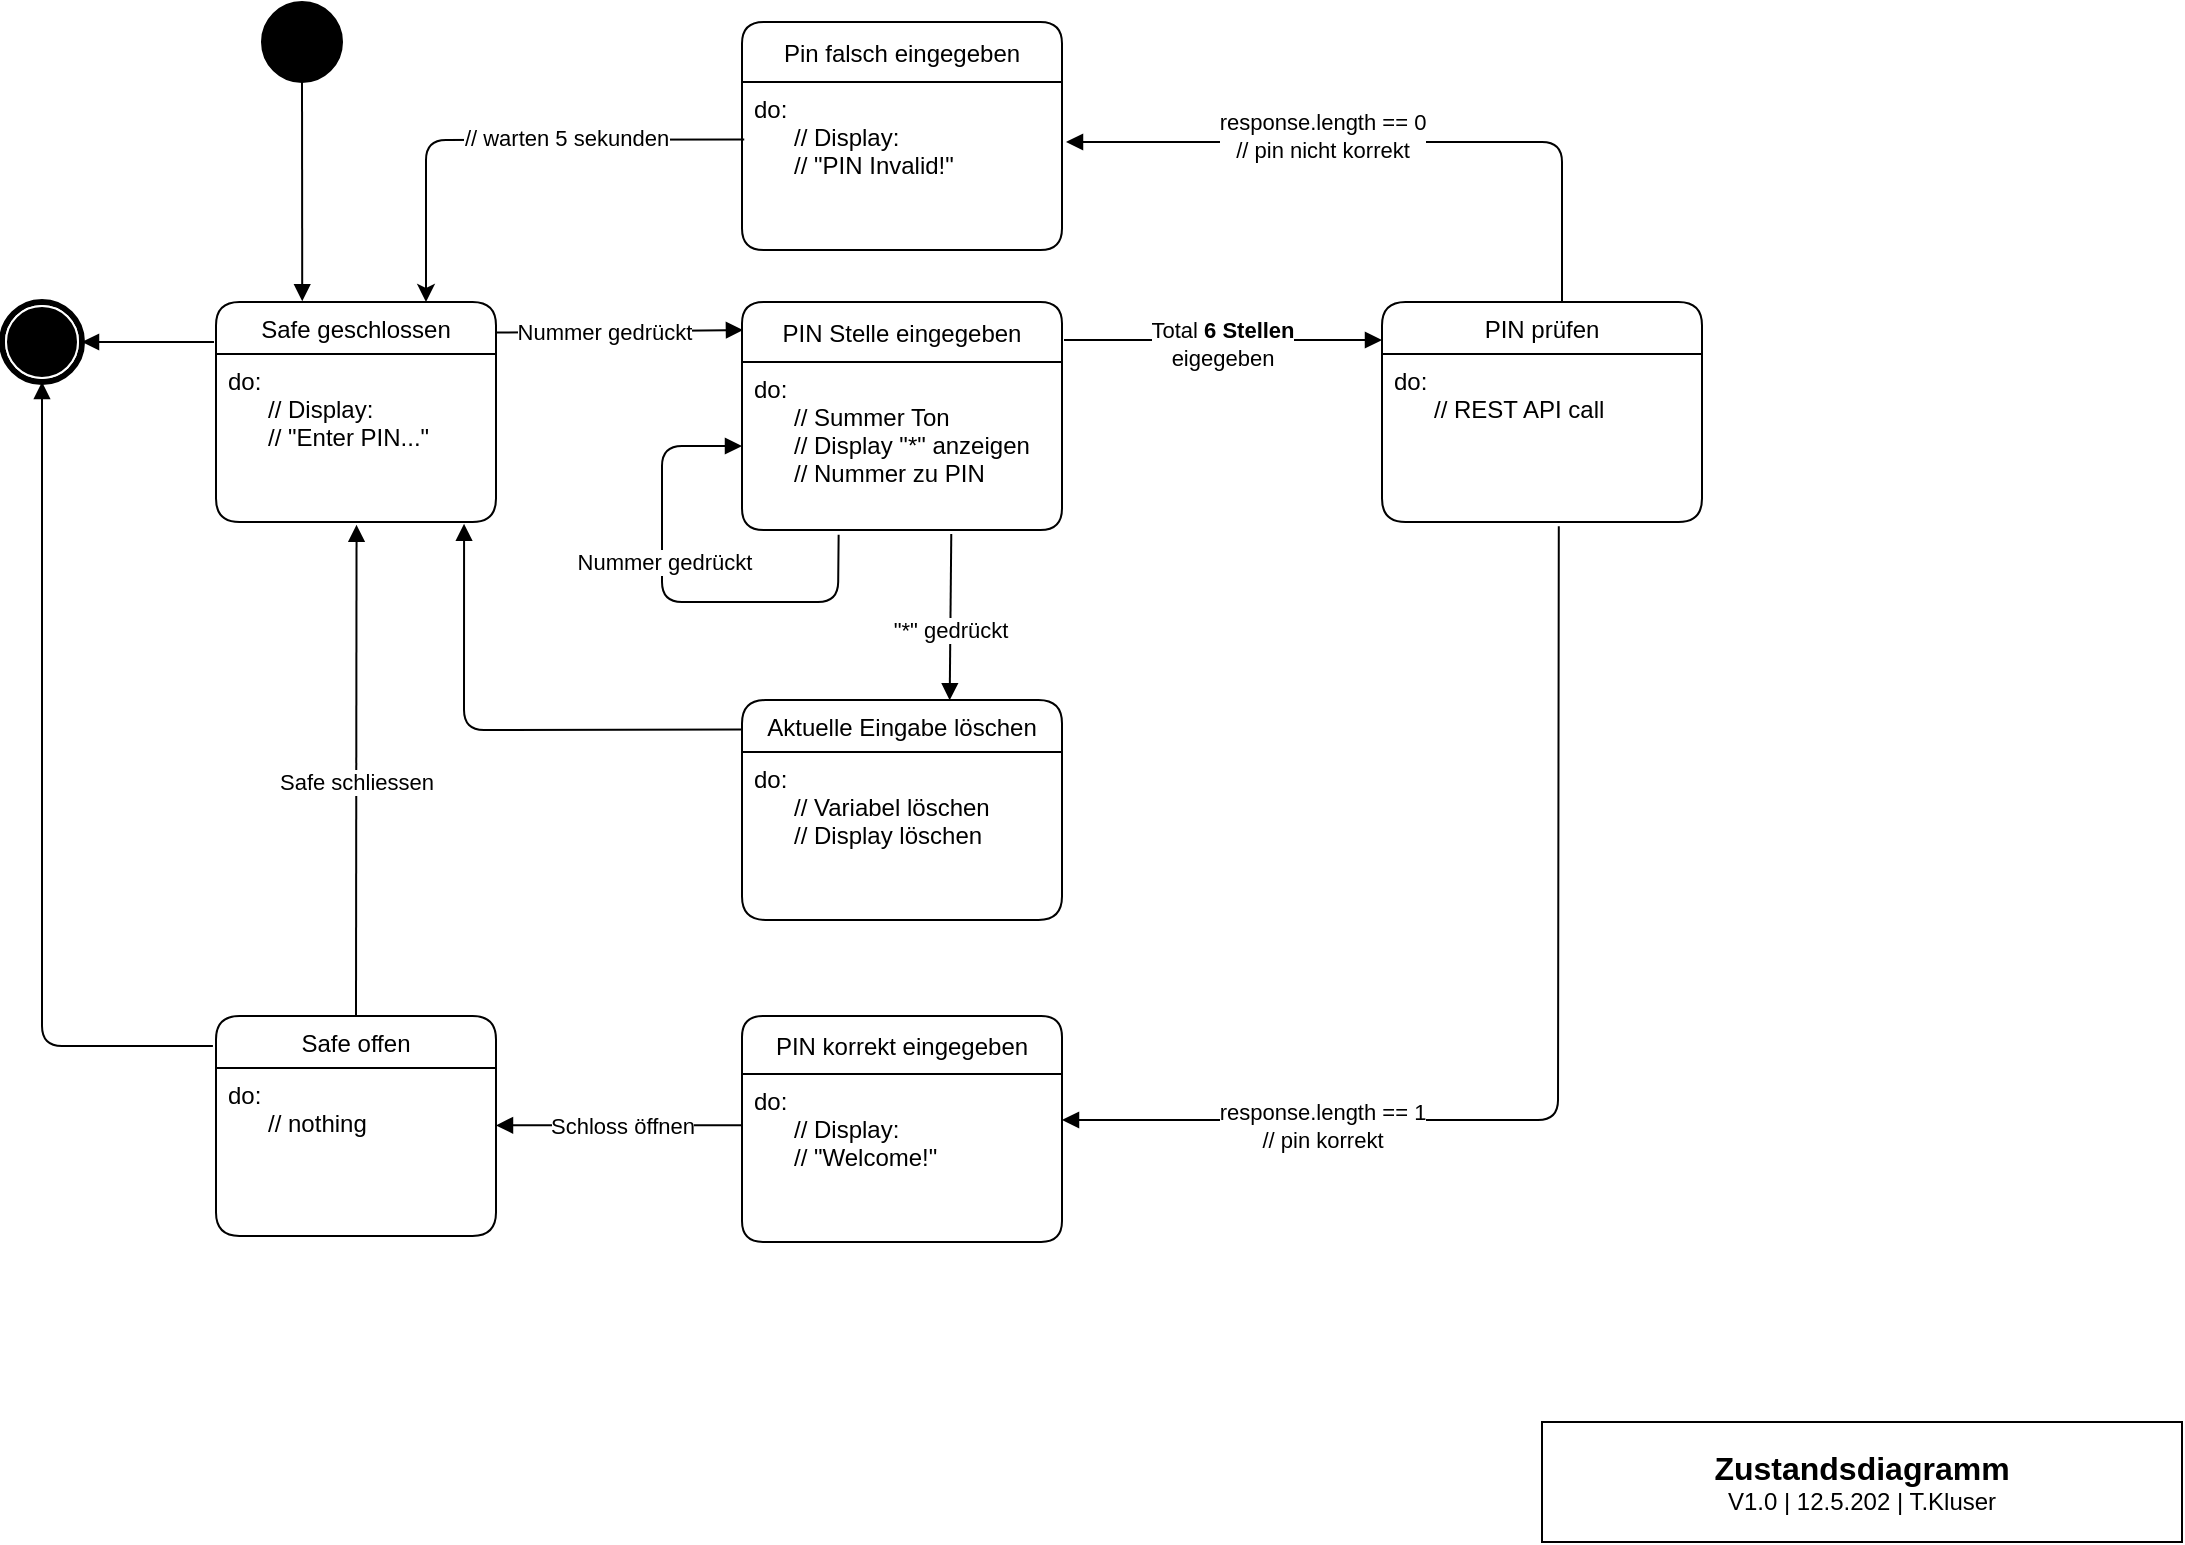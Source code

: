 <mxfile version="14.5.1" type="device"><diagram id="u4qs6_QgJGWdicS7WOdd" name="Page-1"><mxGraphModel dx="1089" dy="969" grid="1" gridSize="10" guides="1" tooltips="1" connect="1" arrows="1" fold="1" page="1" pageScale="1" pageWidth="1169" pageHeight="827" math="0" shadow="0"><root><mxCell id="0"/><mxCell id="1" parent="0"/><mxCell id="IP6xxQbcjHr0GE63Mw6U-28" value="&lt;font&gt;&lt;span style=&quot;font-size: 16px&quot;&gt;&lt;b&gt;Zustandsdiagramm&lt;/b&gt;&lt;/span&gt;&lt;br&gt;&lt;/font&gt;V1.0 | 12.5.202 | T.Kluser" style="rounded=0;whiteSpace=wrap;html=1;" parent="1" vertex="1"><mxGeometry x="840" y="750" width="320" height="60" as="geometry"/></mxCell><mxCell id="aPeFXB_XP08UsRn2Awtp-1" value="" style="ellipse;whiteSpace=wrap;html=1;rounded=0;shadow=0;comic=0;labelBackgroundColor=none;strokeWidth=1;fillColor=#000000;fontFamily=Verdana;fontSize=12;align=center;" vertex="1" parent="1"><mxGeometry x="200" y="40" width="40" height="40" as="geometry"/></mxCell><mxCell id="aPeFXB_XP08UsRn2Awtp-2" value="" style="shape=mxgraph.bpmn.shape;html=1;verticalLabelPosition=bottom;labelBackgroundColor=#ffffff;verticalAlign=top;perimeter=ellipsePerimeter;outline=end;symbol=terminate;rounded=0;shadow=0;comic=0;strokeWidth=1;fontFamily=Verdana;fontSize=12;align=center;" vertex="1" parent="1"><mxGeometry x="70" y="190" width="40" height="40" as="geometry"/></mxCell><mxCell id="aPeFXB_XP08UsRn2Awtp-3" value="Safe geschlossen" style="swimlane;fontStyle=0;childLayout=stackLayout;horizontal=1;startSize=26;fillColor=none;horizontalStack=0;resizeParent=1;resizeParentMax=0;resizeLast=0;collapsible=1;marginBottom=0;rounded=1;" vertex="1" parent="1"><mxGeometry x="177" y="190" width="140" height="110" as="geometry"/></mxCell><mxCell id="aPeFXB_XP08UsRn2Awtp-4" value="do:&#10;      // Display:&#10;      // &quot;Enter PIN...&quot;" style="text;strokeColor=none;fillColor=none;align=left;verticalAlign=top;spacingLeft=4;spacingRight=4;overflow=hidden;rotatable=0;points=[[0,0.5],[1,0.5]];portConstraint=eastwest;" vertex="1" parent="aPeFXB_XP08UsRn2Awtp-3"><mxGeometry y="26" width="140" height="84" as="geometry"/></mxCell><mxCell id="aPeFXB_XP08UsRn2Awtp-7" value="Safe offen" style="swimlane;fontStyle=0;childLayout=stackLayout;horizontal=1;startSize=26;fillColor=none;horizontalStack=0;resizeParent=1;resizeParentMax=0;resizeLast=0;collapsible=1;marginBottom=0;rounded=1;" vertex="1" parent="1"><mxGeometry x="177" y="547" width="140" height="110" as="geometry"/></mxCell><mxCell id="aPeFXB_XP08UsRn2Awtp-8" value="do:&#10;      // nothing" style="text;strokeColor=none;fillColor=none;align=left;verticalAlign=top;spacingLeft=4;spacingRight=4;overflow=hidden;rotatable=0;points=[[0,0.5],[1,0.5]];portConstraint=eastwest;" vertex="1" parent="aPeFXB_XP08UsRn2Awtp-7"><mxGeometry y="26" width="140" height="84" as="geometry"/></mxCell><mxCell id="aPeFXB_XP08UsRn2Awtp-9" value="" style="endArrow=block;html=1;exitX=0.5;exitY=1;exitDx=0;exitDy=0;entryX=0.308;entryY=-0.003;entryDx=0;entryDy=0;endFill=1;entryPerimeter=0;" edge="1" parent="1" source="aPeFXB_XP08UsRn2Awtp-1" target="aPeFXB_XP08UsRn2Awtp-3"><mxGeometry width="50" height="50" relative="1" as="geometry"><mxPoint x="417" y="460" as="sourcePoint"/><mxPoint x="467" y="410" as="targetPoint"/></mxGeometry></mxCell><mxCell id="aPeFXB_XP08UsRn2Awtp-11" value="PIN prüfen" style="swimlane;fontStyle=0;childLayout=stackLayout;horizontal=1;startSize=26;fillColor=none;horizontalStack=0;resizeParent=1;resizeParentMax=0;resizeLast=0;collapsible=1;marginBottom=0;rounded=1;" vertex="1" parent="1"><mxGeometry x="760" y="190" width="160" height="110" as="geometry"/></mxCell><mxCell id="aPeFXB_XP08UsRn2Awtp-12" value="do:&#10;      // REST API call&#10;" style="text;strokeColor=none;fillColor=none;align=left;verticalAlign=top;spacingLeft=4;spacingRight=4;overflow=hidden;rotatable=0;points=[[0,0.5],[1,0.5]];portConstraint=eastwest;" vertex="1" parent="aPeFXB_XP08UsRn2Awtp-11"><mxGeometry y="26" width="160" height="84" as="geometry"/></mxCell><mxCell id="aPeFXB_XP08UsRn2Awtp-13" value="" style="endArrow=block;html=1;endFill=1;" edge="1" parent="1"><mxGeometry width="50" height="50" relative="1" as="geometry"><mxPoint x="601" y="209" as="sourcePoint"/><mxPoint x="760" y="209" as="targetPoint"/></mxGeometry></mxCell><mxCell id="aPeFXB_XP08UsRn2Awtp-14" value="Total &lt;b&gt;6 Stellen&lt;/b&gt; &lt;br&gt;eigegeben" style="edgeLabel;html=1;align=center;verticalAlign=middle;resizable=0;points=[];" vertex="1" connectable="0" parent="aPeFXB_XP08UsRn2Awtp-13"><mxGeometry x="0.292" y="-1" relative="1" as="geometry"><mxPoint x="-23.48" y="0.63" as="offset"/></mxGeometry></mxCell><mxCell id="aPeFXB_XP08UsRn2Awtp-19" value="" style="endArrow=none;html=1;entryX=0.5;entryY=0;entryDx=0;entryDy=0;startArrow=block;startFill=1;endFill=0;" edge="1" parent="1"><mxGeometry width="50" height="50" relative="1" as="geometry"><mxPoint x="602" y="110" as="sourcePoint"/><mxPoint x="850" y="190" as="targetPoint"/><Array as="points"><mxPoint x="850" y="110"/></Array></mxGeometry></mxCell><mxCell id="aPeFXB_XP08UsRn2Awtp-20" value="response.length == 0&lt;br&gt;// pin nicht korrekt" style="edgeLabel;html=1;align=center;verticalAlign=middle;resizable=0;points=[];" vertex="1" connectable="0" parent="aPeFXB_XP08UsRn2Awtp-19"><mxGeometry x="0.292" y="-1" relative="1" as="geometry"><mxPoint x="-84" y="-4" as="offset"/></mxGeometry></mxCell><mxCell id="aPeFXB_XP08UsRn2Awtp-21" value="" style="endArrow=block;html=1;entryX=0.502;entryY=1.017;entryDx=0;entryDy=0;exitX=0.5;exitY=0;exitDx=0;exitDy=0;entryPerimeter=0;endFill=1;" edge="1" parent="1" source="aPeFXB_XP08UsRn2Awtp-7" target="aPeFXB_XP08UsRn2Awtp-4"><mxGeometry width="50" height="50" relative="1" as="geometry"><mxPoint x="247.0" y="410" as="sourcePoint"/><mxPoint x="390.35" y="411.21" as="targetPoint"/></mxGeometry></mxCell><mxCell id="aPeFXB_XP08UsRn2Awtp-22" value="Safe schliessen" style="edgeLabel;html=1;align=center;verticalAlign=middle;resizable=0;points=[];" vertex="1" connectable="0" parent="aPeFXB_XP08UsRn2Awtp-21"><mxGeometry x="0.292" y="-1" relative="1" as="geometry"><mxPoint x="-1.18" y="41.62" as="offset"/></mxGeometry></mxCell><mxCell id="aPeFXB_XP08UsRn2Awtp-23" value="" style="endArrow=block;html=1;exitX=-0.011;exitY=0.136;exitDx=0;exitDy=0;entryX=0.5;entryY=1;entryDx=0;entryDy=0;endFill=1;exitPerimeter=0;" edge="1" parent="1" source="aPeFXB_XP08UsRn2Awtp-7" target="aPeFXB_XP08UsRn2Awtp-2"><mxGeometry width="50" height="50" relative="1" as="geometry"><mxPoint x="90" y="470" as="sourcePoint"/><mxPoint x="90" y="550" as="targetPoint"/><Array as="points"><mxPoint x="90" y="562"/></Array></mxGeometry></mxCell><mxCell id="aPeFXB_XP08UsRn2Awtp-24" value="" style="endArrow=block;html=1;entryX=1;entryY=0.5;entryDx=0;entryDy=0;endFill=1;" edge="1" parent="1" target="aPeFXB_XP08UsRn2Awtp-2"><mxGeometry width="50" height="50" relative="1" as="geometry"><mxPoint x="176" y="210" as="sourcePoint"/><mxPoint x="100" y="240" as="targetPoint"/><Array as="points"/></mxGeometry></mxCell><mxCell id="aPeFXB_XP08UsRn2Awtp-25" value="PIN Stelle eingegeben" style="swimlane;fontStyle=0;childLayout=stackLayout;horizontal=1;startSize=30;fillColor=none;horizontalStack=0;resizeParent=1;resizeParentMax=0;resizeLast=0;collapsible=1;marginBottom=0;rounded=1;arcSize=12;" vertex="1" parent="1"><mxGeometry x="440" y="190" width="160" height="114" as="geometry"/></mxCell><mxCell id="aPeFXB_XP08UsRn2Awtp-26" value="do:&#10;      // Summer Ton&#10;      // Display &quot;*&quot; anzeigen&#10;      // Nummer zu PIN" style="text;strokeColor=none;fillColor=none;align=left;verticalAlign=top;spacingLeft=4;spacingRight=4;overflow=hidden;rotatable=0;points=[[0,0.5],[1,0.5]];portConstraint=eastwest;" vertex="1" parent="aPeFXB_XP08UsRn2Awtp-25"><mxGeometry y="30" width="160" height="84" as="geometry"/></mxCell><mxCell id="aPeFXB_XP08UsRn2Awtp-30" value="" style="endArrow=block;html=1;entryX=0;entryY=0.5;entryDx=0;entryDy=0;endFill=1;exitX=0.302;exitY=1.028;exitDx=0;exitDy=0;exitPerimeter=0;" edge="1" parent="aPeFXB_XP08UsRn2Awtp-25" source="aPeFXB_XP08UsRn2Awtp-26" target="aPeFXB_XP08UsRn2Awtp-26"><mxGeometry width="50" height="50" relative="1" as="geometry"><mxPoint x="56.0" y="160" as="sourcePoint"/><mxPoint x="-10" y="160" as="targetPoint"/><Array as="points"><mxPoint x="48" y="150"/><mxPoint x="10" y="150"/><mxPoint x="-40" y="150"/><mxPoint x="-40" y="72"/></Array></mxGeometry></mxCell><mxCell id="aPeFXB_XP08UsRn2Awtp-31" value="Nummer gedrückt" style="edgeLabel;html=1;align=center;verticalAlign=middle;resizable=0;points=[];" vertex="1" connectable="0" parent="aPeFXB_XP08UsRn2Awtp-30"><mxGeometry x="0.184" y="-1" relative="1" as="geometry"><mxPoint as="offset"/></mxGeometry></mxCell><mxCell id="aPeFXB_XP08UsRn2Awtp-27" value="" style="endArrow=block;html=1;entryX=0.003;entryY=0.123;entryDx=0;entryDy=0;endFill=1;exitX=1.002;exitY=0.139;exitDx=0;exitDy=0;exitPerimeter=0;entryPerimeter=0;" edge="1" parent="1" source="aPeFXB_XP08UsRn2Awtp-3" target="aPeFXB_XP08UsRn2Awtp-25"><mxGeometry width="50" height="50" relative="1" as="geometry"><mxPoint x="346.0" y="244.66" as="sourcePoint"/><mxPoint x="280" y="244.66" as="targetPoint"/><Array as="points"/></mxGeometry></mxCell><mxCell id="aPeFXB_XP08UsRn2Awtp-28" value="Nummer gedrückt" style="edgeLabel;html=1;align=center;verticalAlign=middle;resizable=0;points=[];" vertex="1" connectable="0" parent="aPeFXB_XP08UsRn2Awtp-27"><mxGeometry x="0.344" relative="1" as="geometry"><mxPoint x="-29.78" as="offset"/></mxGeometry></mxCell><mxCell id="aPeFXB_XP08UsRn2Awtp-33" value="Aktuelle Eingabe löschen" style="swimlane;fontStyle=0;childLayout=stackLayout;horizontal=1;startSize=26;fillColor=none;horizontalStack=0;resizeParent=1;resizeParentMax=0;resizeLast=0;collapsible=1;marginBottom=0;rounded=1;" vertex="1" parent="1"><mxGeometry x="440" y="389" width="160" height="110" as="geometry"/></mxCell><mxCell id="aPeFXB_XP08UsRn2Awtp-34" value="do:&#10;      // Variabel löschen&#10;      // Display löschen" style="text;strokeColor=none;fillColor=none;align=left;verticalAlign=top;spacingLeft=4;spacingRight=4;overflow=hidden;rotatable=0;points=[[0,0.5],[1,0.5]];portConstraint=eastwest;" vertex="1" parent="aPeFXB_XP08UsRn2Awtp-33"><mxGeometry y="26" width="160" height="84" as="geometry"/></mxCell><mxCell id="aPeFXB_XP08UsRn2Awtp-35" value="" style="endArrow=block;html=1;endFill=1;exitX=0.654;exitY=1.024;exitDx=0;exitDy=0;exitPerimeter=0;entryX=0.649;entryY=0.001;entryDx=0;entryDy=0;entryPerimeter=0;" edge="1" parent="1" source="aPeFXB_XP08UsRn2Awtp-26" target="aPeFXB_XP08UsRn2Awtp-33"><mxGeometry width="50" height="50" relative="1" as="geometry"><mxPoint x="546.0" y="360" as="sourcePoint"/><mxPoint x="544" y="387" as="targetPoint"/><Array as="points"/></mxGeometry></mxCell><mxCell id="aPeFXB_XP08UsRn2Awtp-36" value="&quot;*&quot; gedrückt" style="edgeLabel;html=1;align=center;verticalAlign=middle;resizable=0;points=[];" vertex="1" connectable="0" parent="aPeFXB_XP08UsRn2Awtp-35"><mxGeometry x="0.153" relative="1" as="geometry"><mxPoint as="offset"/></mxGeometry></mxCell><mxCell id="aPeFXB_XP08UsRn2Awtp-37" value="" style="endArrow=block;html=1;endFill=1;exitX=-0.001;exitY=0.134;exitDx=0;exitDy=0;exitPerimeter=0;entryX=0.886;entryY=1.011;entryDx=0;entryDy=0;entryPerimeter=0;" edge="1" parent="1" source="aPeFXB_XP08UsRn2Awtp-33" target="aPeFXB_XP08UsRn2Awtp-4"><mxGeometry width="50" height="50" relative="1" as="geometry"><mxPoint x="320.8" y="389.996" as="sourcePoint"/><mxPoint x="320.0" y="463.09" as="targetPoint"/><Array as="points"><mxPoint x="301" y="404"/></Array></mxGeometry></mxCell><mxCell id="aPeFXB_XP08UsRn2Awtp-39" value="Pin falsch eingegeben" style="swimlane;fontStyle=0;childLayout=stackLayout;horizontal=1;startSize=30;fillColor=none;horizontalStack=0;resizeParent=1;resizeParentMax=0;resizeLast=0;collapsible=1;marginBottom=0;rounded=1;arcSize=12;" vertex="1" parent="1"><mxGeometry x="440" y="50" width="160" height="114" as="geometry"/></mxCell><mxCell id="aPeFXB_XP08UsRn2Awtp-40" value="do:&#10;      // Display:&#10;      // &quot;PIN Invalid!&quot;" style="text;strokeColor=none;fillColor=none;align=left;verticalAlign=top;spacingLeft=4;spacingRight=4;overflow=hidden;rotatable=0;points=[[0,0.5],[1,0.5]];portConstraint=eastwest;" vertex="1" parent="aPeFXB_XP08UsRn2Awtp-39"><mxGeometry y="30" width="160" height="84" as="geometry"/></mxCell><mxCell id="aPeFXB_XP08UsRn2Awtp-43" value="" style="endArrow=classic;html=1;exitX=0.007;exitY=0.342;exitDx=0;exitDy=0;exitPerimeter=0;entryX=0.75;entryY=0;entryDx=0;entryDy=0;" edge="1" parent="1" source="aPeFXB_XP08UsRn2Awtp-40" target="aPeFXB_XP08UsRn2Awtp-3"><mxGeometry width="50" height="50" relative="1" as="geometry"><mxPoint x="290" y="160" as="sourcePoint"/><mxPoint x="340" y="110" as="targetPoint"/><Array as="points"><mxPoint x="282" y="109"/></Array></mxGeometry></mxCell><mxCell id="aPeFXB_XP08UsRn2Awtp-44" value="// warten 5 sekunden" style="edgeLabel;html=1;align=center;verticalAlign=middle;resizable=0;points=[];" vertex="1" connectable="0" parent="aPeFXB_XP08UsRn2Awtp-43"><mxGeometry x="-0.734" relative="1" as="geometry"><mxPoint x="-57.78" y="-1.24" as="offset"/></mxGeometry></mxCell><mxCell id="aPeFXB_XP08UsRn2Awtp-45" value="PIN korrekt eingegeben" style="swimlane;fontStyle=0;childLayout=stackLayout;horizontal=1;startSize=29;fillColor=none;horizontalStack=0;resizeParent=1;resizeParentMax=0;resizeLast=0;collapsible=1;marginBottom=0;rounded=1;arcSize=12;" vertex="1" parent="1"><mxGeometry x="440" y="547" width="160" height="113" as="geometry"/></mxCell><mxCell id="aPeFXB_XP08UsRn2Awtp-46" value="do:&#10;      // Display:&#10;      // &quot;Welcome!&quot;" style="text;strokeColor=none;fillColor=none;align=left;verticalAlign=top;spacingLeft=4;spacingRight=4;overflow=hidden;rotatable=0;points=[[0,0.5],[1,0.5]];portConstraint=eastwest;" vertex="1" parent="aPeFXB_XP08UsRn2Awtp-45"><mxGeometry y="29" width="160" height="84" as="geometry"/></mxCell><mxCell id="aPeFXB_XP08UsRn2Awtp-47" value="" style="endArrow=block;html=1;exitX=0.49;exitY=1.026;exitDx=0;exitDy=0;exitPerimeter=0;endFill=1;" edge="1" parent="1"><mxGeometry width="50" height="50" relative="1" as="geometry"><mxPoint x="848.4" y="302.184" as="sourcePoint"/><mxPoint x="600" y="599" as="targetPoint"/><Array as="points"><mxPoint x="848" y="599"/></Array></mxGeometry></mxCell><mxCell id="aPeFXB_XP08UsRn2Awtp-48" value="response.length == 1&lt;br&gt;// pin korrekt" style="edgeLabel;html=1;align=center;verticalAlign=middle;resizable=0;points=[];" vertex="1" connectable="0" parent="aPeFXB_XP08UsRn2Awtp-47"><mxGeometry x="0.292" y="-1" relative="1" as="geometry"><mxPoint x="-62.82" y="4" as="offset"/></mxGeometry></mxCell><mxCell id="aPeFXB_XP08UsRn2Awtp-49" value="" style="endArrow=none;html=1;entryX=0.003;entryY=0.123;entryDx=0;entryDy=0;endFill=0;exitX=1.002;exitY=0.139;exitDx=0;exitDy=0;exitPerimeter=0;entryPerimeter=0;startArrow=block;startFill=1;" edge="1" parent="1"><mxGeometry width="50" height="50" relative="1" as="geometry"><mxPoint x="317" y="601.69" as="sourcePoint"/><mxPoint x="440.2" y="601.652" as="targetPoint"/><Array as="points"/></mxGeometry></mxCell><mxCell id="aPeFXB_XP08UsRn2Awtp-50" value="Schloss öffnen" style="edgeLabel;html=1;align=center;verticalAlign=middle;resizable=0;points=[];" vertex="1" connectable="0" parent="aPeFXB_XP08UsRn2Awtp-49"><mxGeometry x="0.344" relative="1" as="geometry"><mxPoint x="-20.04" as="offset"/></mxGeometry></mxCell></root></mxGraphModel></diagram></mxfile>
